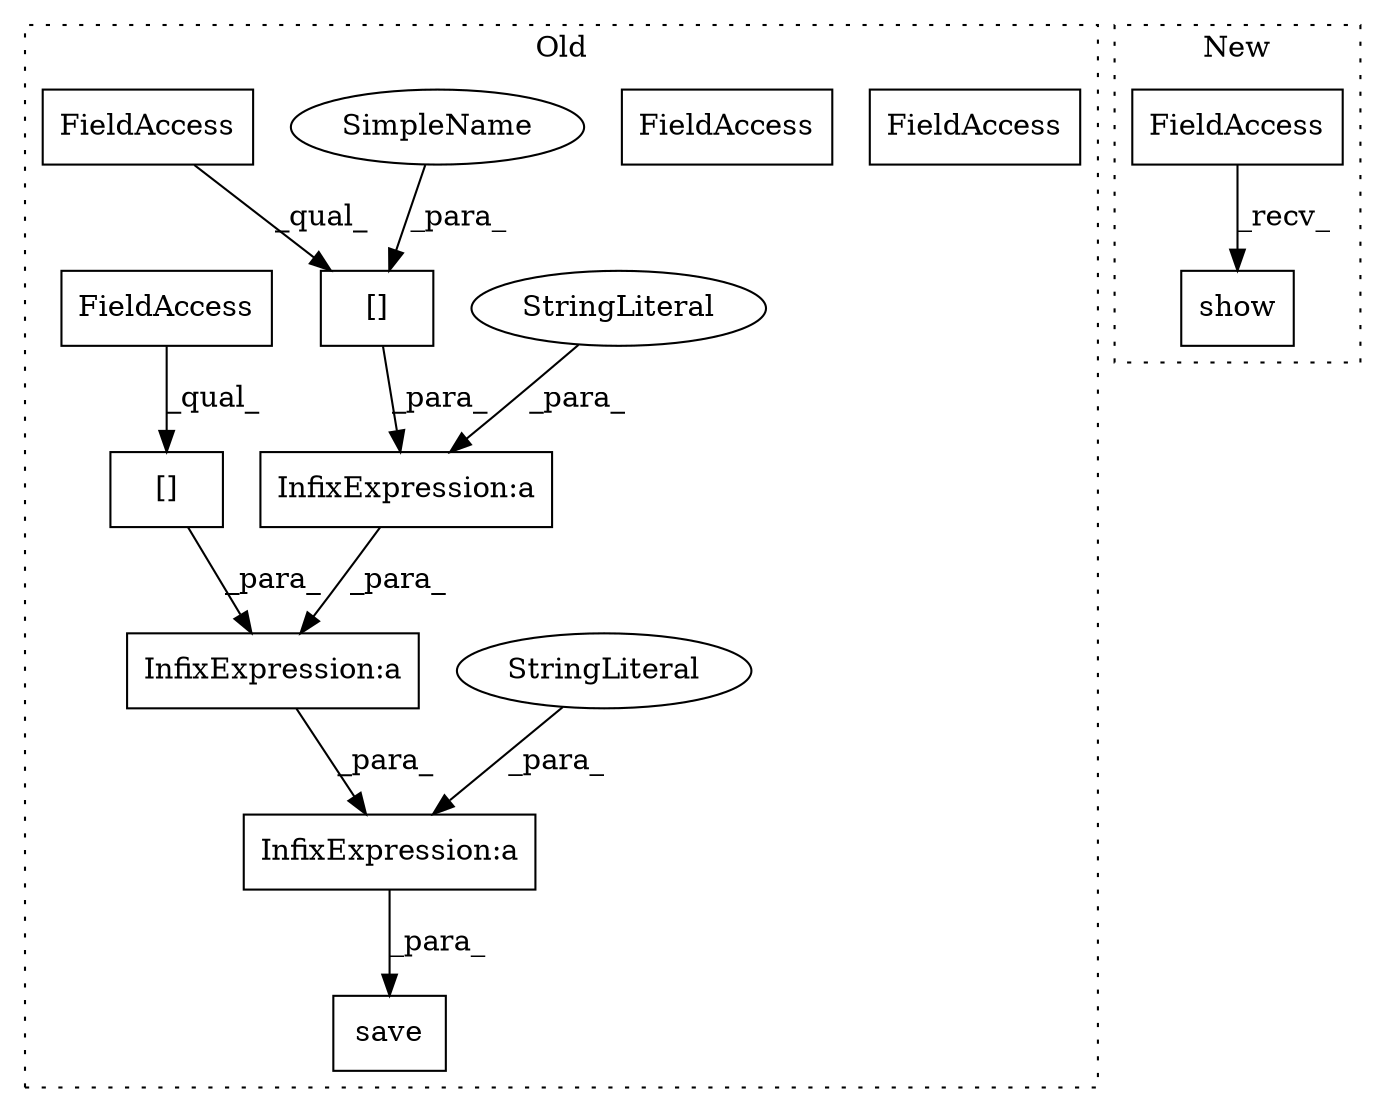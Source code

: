 digraph G {
subgraph cluster0 {
1 [label="save" a="32" s="3712,3780" l="5,1" shape="box"];
4 [label="InfixExpression:a" a="27" s="3750" l="3" shape="box"];
5 [label="InfixExpression:a" a="27" s="3738" l="3" shape="box"];
6 [label="InfixExpression:a" a="27" s="3726" l="3" shape="box"];
7 [label="[]" a="2" s="3729,3736" l="6,1" shape="box"];
8 [label="[]" a="2" s="3741,3748" l="6,1" shape="box"];
9 [label="FieldAccess" a="22" s="3729" l="5" shape="box"];
10 [label="FieldAccess" a="22" s="3741" l="5" shape="box"];
11 [label="StringLiteral" a="45" s="3719" l="7" shape="ellipse"];
12 [label="StringLiteral" a="45" s="3753" l="6" shape="ellipse"];
13 [label="SimpleName" a="42" s="3735" l="1" shape="ellipse"];
14 [label="FieldAccess" a="22" s="3729" l="5" shape="box"];
15 [label="FieldAccess" a="22" s="3741" l="5" shape="box"];
label = "Old";
style="dotted";
}
subgraph cluster1 {
2 [label="show" a="32" s="3772" l="6" shape="box"];
3 [label="FieldAccess" a="22" s="3768" l="3" shape="box"];
label = "New";
style="dotted";
}
3 -> 2 [label="_recv_"];
4 -> 1 [label="_para_"];
5 -> 4 [label="_para_"];
6 -> 5 [label="_para_"];
7 -> 6 [label="_para_"];
8 -> 5 [label="_para_"];
11 -> 6 [label="_para_"];
12 -> 4 [label="_para_"];
13 -> 7 [label="_para_"];
14 -> 7 [label="_qual_"];
15 -> 8 [label="_qual_"];
}